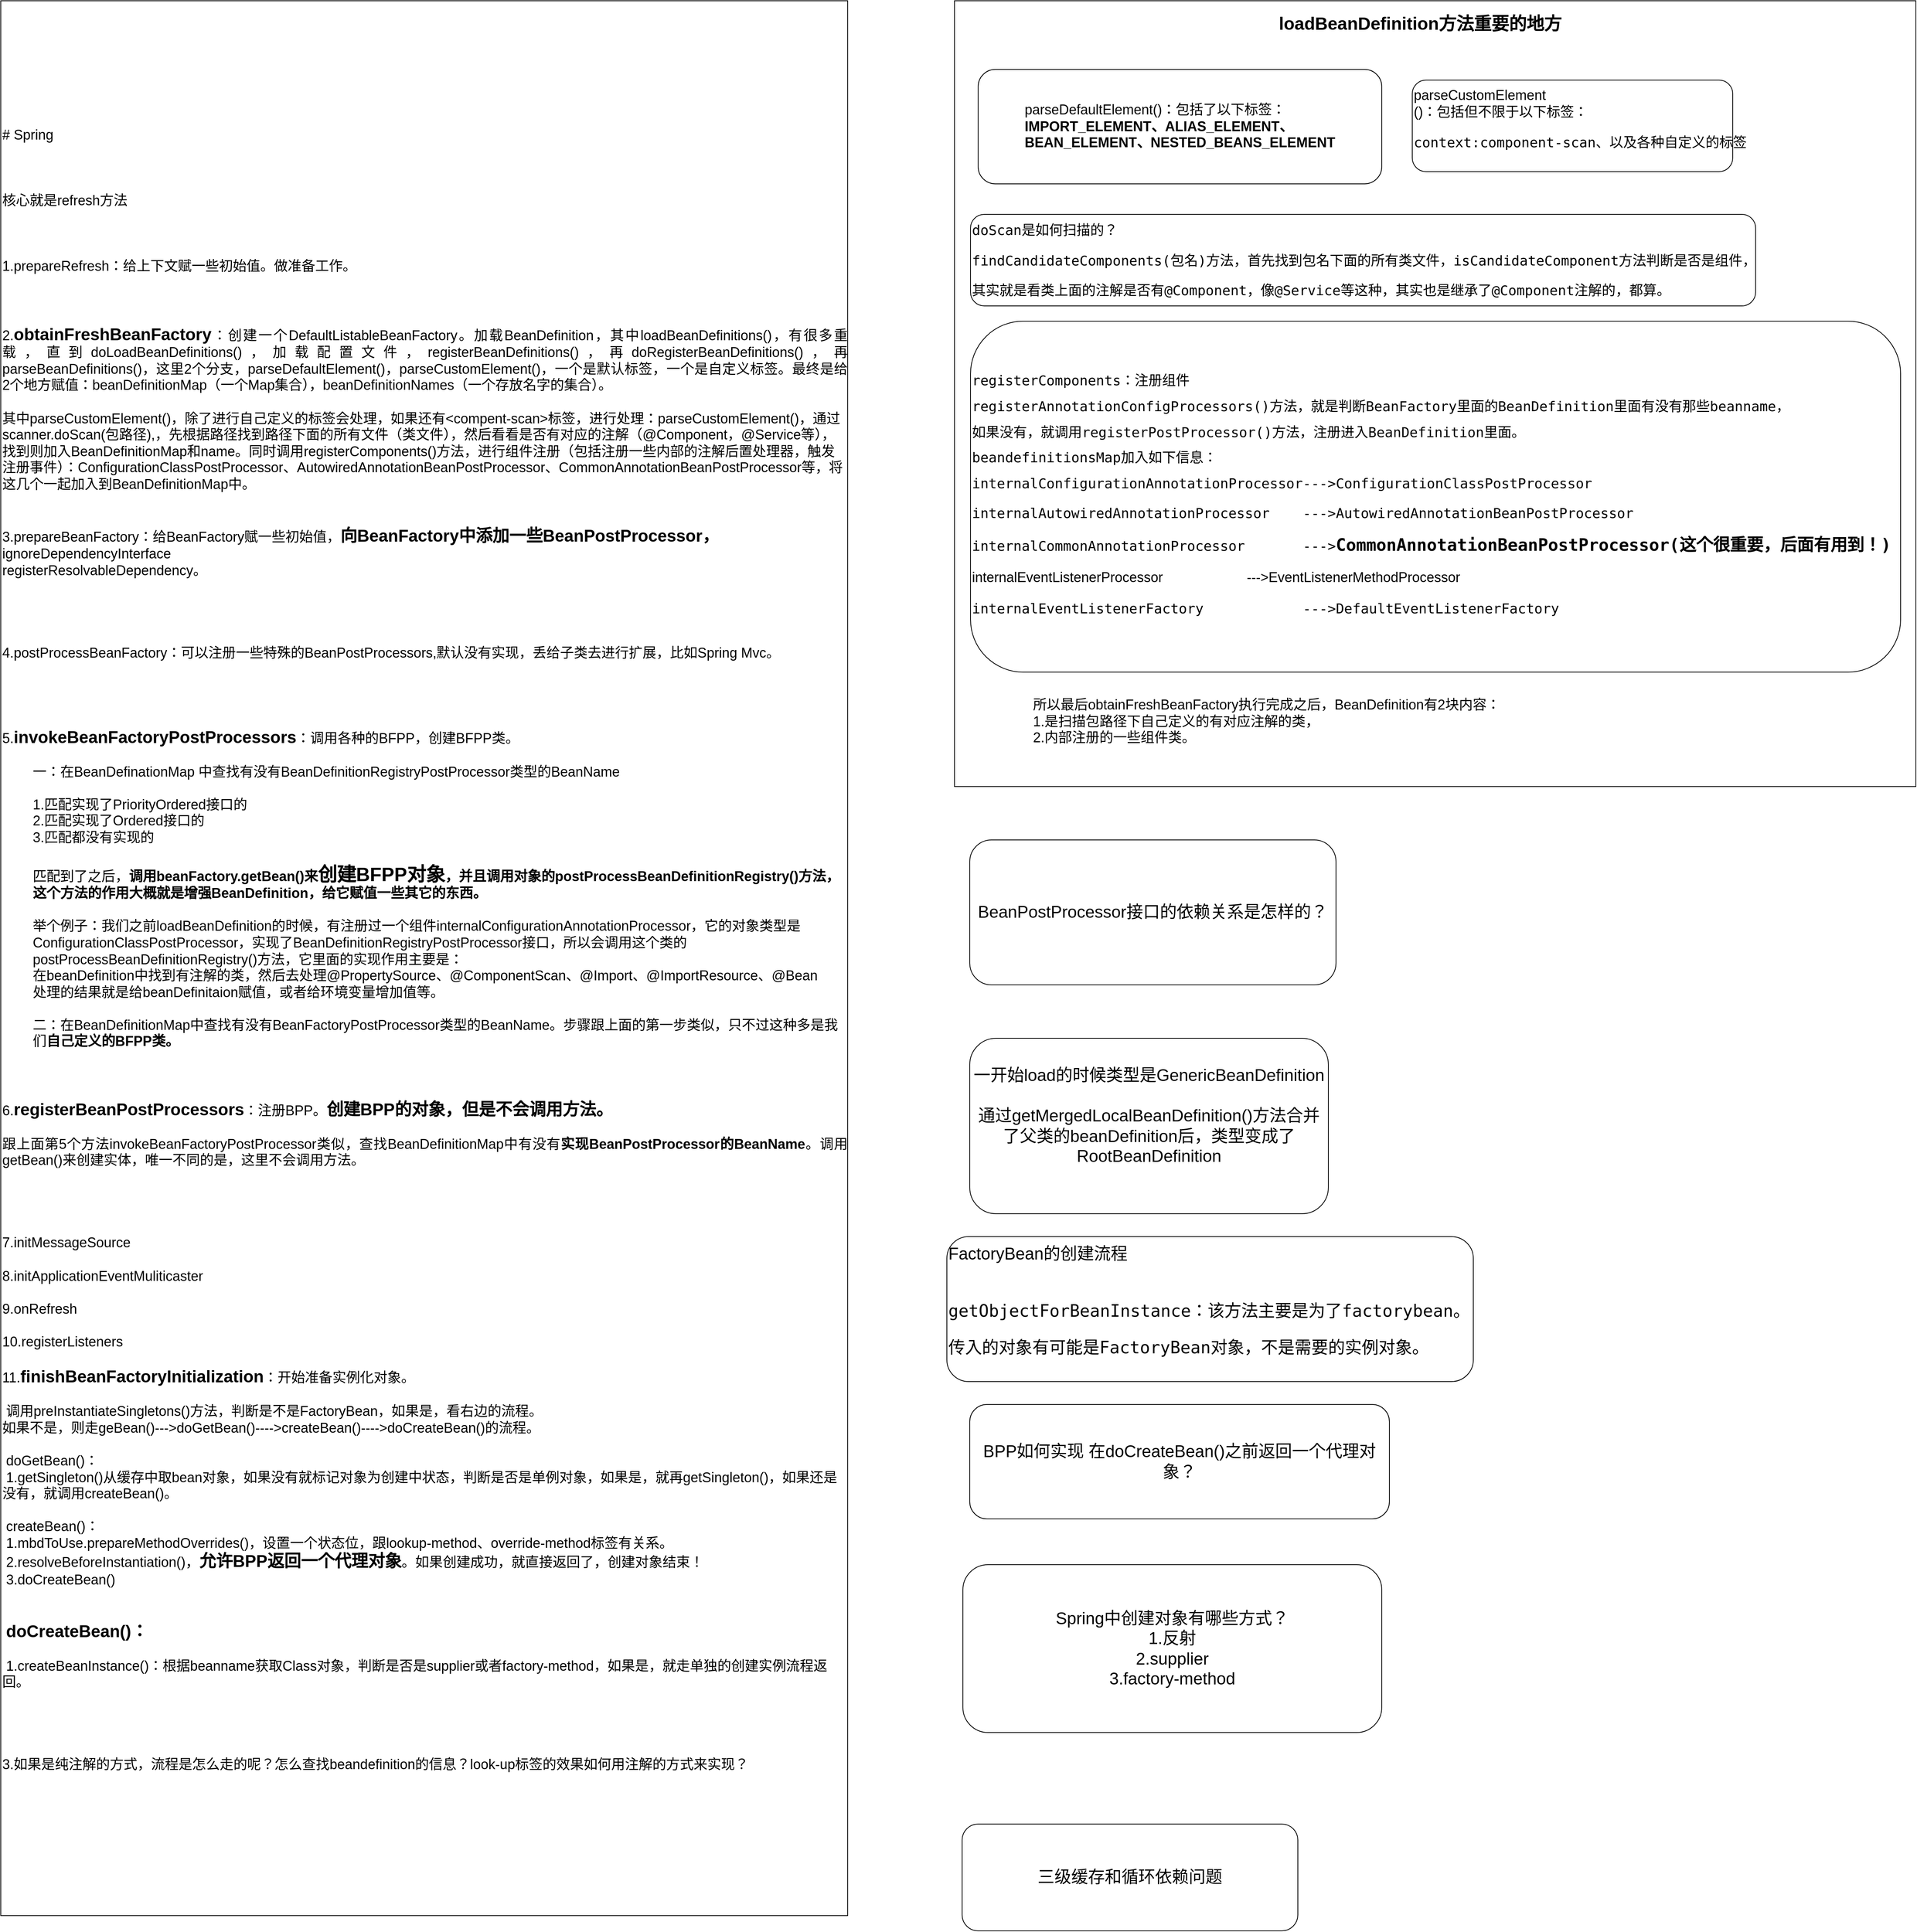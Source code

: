 <mxfile version="21.0.10" type="github">
  <diagram name="第 1 页" id="j0T0W_XY4i96COsHRtta">
    <mxGraphModel dx="2049" dy="1091" grid="1" gridSize="10" guides="1" tooltips="1" connect="1" arrows="1" fold="1" page="1" pageScale="1" pageWidth="827" pageHeight="1169" math="0" shadow="0">
      <root>
        <mxCell id="0" />
        <mxCell id="1" parent="0" />
        <mxCell id="gD5YT0Y3-eSmoMF3_J99-2" value="一开始load的时候类型是GenericBeanDefinition&lt;br&gt;&lt;br&gt;通过getMergedLocalBeanDefinition()方法合并了父类的beanDefinition后，类型变成了RootBeanDefinition&lt;br&gt;&lt;br&gt;" style="rounded=1;whiteSpace=wrap;html=1;fontSize=22;" parent="1" vertex="1">
          <mxGeometry x="1350" y="1780" width="470" height="230" as="geometry" />
        </mxCell>
        <mxCell id="wJDUlHO4tCs9Kh0-4UFC-2" value="" style="rounded=0;whiteSpace=wrap;html=1;" parent="1" vertex="1">
          <mxGeometry x="1330" y="420" width="1260" height="1030" as="geometry" />
        </mxCell>
        <mxCell id="BxTBeL077zcQ3UxvTALr-2" value="&lt;div style=&quot;text-align: justify; border-color: var(--border-color); font-size: 18px;&quot;&gt;&lt;font style=&quot;border-color: var(--border-color);&quot;&gt;# Spring&lt;/font&gt;&lt;/div&gt;&lt;div style=&quot;text-align: justify; border-color: var(--border-color); font-size: 18px;&quot;&gt;&lt;font style=&quot;border-color: var(--border-color);&quot;&gt;&lt;br style=&quot;border-color: var(--border-color);&quot;&gt;&lt;/font&gt;&lt;/div&gt;&lt;div style=&quot;text-align: justify; border-color: var(--border-color); font-size: 18px;&quot;&gt;&lt;font style=&quot;border-color: var(--border-color);&quot;&gt;&lt;br style=&quot;border-color: var(--border-color);&quot;&gt;&lt;/font&gt;&lt;/div&gt;&lt;div style=&quot;text-align: justify; border-color: var(--border-color); font-size: 18px;&quot;&gt;&lt;font style=&quot;border-color: var(--border-color);&quot;&gt;&lt;br style=&quot;border-color: var(--border-color);&quot;&gt;&lt;/font&gt;&lt;/div&gt;&lt;div style=&quot;text-align: justify; border-color: var(--border-color); font-size: 18px;&quot;&gt;&lt;font style=&quot;border-color: var(--border-color);&quot;&gt;核心就是refresh方法&lt;/font&gt;&lt;/div&gt;&lt;div style=&quot;text-align: justify; border-color: var(--border-color); font-size: 18px;&quot;&gt;&lt;font style=&quot;border-color: var(--border-color);&quot;&gt;&lt;br style=&quot;border-color: var(--border-color);&quot;&gt;&lt;/font&gt;&lt;/div&gt;&lt;div style=&quot;text-align: justify; border-color: var(--border-color); font-size: 18px;&quot;&gt;&lt;font style=&quot;border-color: var(--border-color);&quot;&gt;&lt;br style=&quot;border-color: var(--border-color);&quot;&gt;&lt;/font&gt;&lt;/div&gt;&lt;div style=&quot;text-align: justify; border-color: var(--border-color); font-size: 18px;&quot;&gt;&lt;font style=&quot;border-color: var(--border-color);&quot;&gt;&lt;br style=&quot;border-color: var(--border-color);&quot;&gt;&lt;/font&gt;&lt;/div&gt;&lt;div style=&quot;text-align: justify; border-color: var(--border-color); font-size: 18px;&quot;&gt;&lt;font style=&quot;border-color: var(--border-color);&quot;&gt;1.prepareRefresh：给上下文赋一些初始值。做准备工作。&lt;/font&gt;&lt;/div&gt;&lt;div style=&quot;text-align: justify; border-color: var(--border-color); font-size: 18px;&quot;&gt;&lt;font style=&quot;border-color: var(--border-color);&quot;&gt;&lt;br style=&quot;border-color: var(--border-color);&quot;&gt;&lt;/font&gt;&lt;/div&gt;&lt;div style=&quot;text-align: justify; border-color: var(--border-color); font-size: 18px;&quot;&gt;&lt;font style=&quot;border-color: var(--border-color);&quot;&gt;&lt;br style=&quot;border-color: var(--border-color);&quot;&gt;&lt;/font&gt;&lt;/div&gt;&lt;div style=&quot;text-align: justify; border-color: var(--border-color); font-size: 18px;&quot;&gt;&lt;font style=&quot;border-color: var(--border-color);&quot;&gt;&lt;br style=&quot;border-color: var(--border-color);&quot;&gt;&lt;/font&gt;&lt;/div&gt;&lt;div style=&quot;text-align: justify; border-color: var(--border-color);&quot;&gt;&lt;font style=&quot;border-color: var(--border-color);&quot;&gt;&lt;span style=&quot;font-size: 18px;&quot;&gt;2.&lt;/span&gt;&lt;b style=&quot;&quot;&gt;&lt;font style=&quot;font-size: 22px;&quot;&gt;obtainFreshBeanFactory&lt;/font&gt;&lt;/b&gt;&lt;span style=&quot;font-size: 18px;&quot;&gt;：创建一个DefaultListableBeanFactory。加载BeanDefinition，其中loadBeanDefinitions()，有很多重载，直到doLoadBeanDefinitions()，加载配置文件，registerBeanDefinitions()，再doRegisterBeanDefinitions()，再parseBeanDefinitions()，这里2个分支，parseDefaultElement()，parseCustomElement()，一个是默认标签，一个是自定义标签。最终是给2个地方赋值：beanDefinitionMap（一个Map集合），beanDefinitionNames（一个存放名字的集合）。&lt;/span&gt;&lt;/font&gt;&lt;/div&gt;&lt;div style=&quot;text-align: justify; border-color: var(--border-color); font-size: 18px;&quot;&gt;&lt;font style=&quot;border-color: var(--border-color);&quot;&gt;&lt;br style=&quot;border-color: var(--border-color);&quot;&gt;&lt;/font&gt;&lt;/div&gt;&lt;div style=&quot;border-color: var(--border-color); font-size: 18px;&quot;&gt;&lt;font style=&quot;font-size: 18px; border-color: var(--border-color);&quot;&gt;其中parseCustomElement()，除了进行自己定义的标签会处理，如果还有&amp;lt;compent-scan&amp;gt;标签，进行处理：parseCustomElement()，通过&lt;/font&gt;&lt;span style=&quot;font-size: 18px;&quot;&gt;scanner.doScan(包路径),，先根据路径找到路径下面的所有文件（类文件），然后看看是否有对应的注解（@Component，@Service等），找到则加入BeanDefinitionMap和name。同时调用&lt;/span&gt;&lt;span style=&quot;text-align: left;&quot;&gt;&lt;font style=&quot;font-size: 18px;&quot;&gt;registerComponents()方法，进行&lt;/font&gt;&lt;/span&gt;&lt;font style=&quot;font-size: 18px;&quot;&gt;组件注册（包括注册一些内部的注解后置处理器，触发注册事件）：&lt;/font&gt;ConfigurationClassPostProcessor、AutowiredAnnotationBeanPostProcessor、CommonAnnotationBeanPostProcessor等，将这几个一起加入到BeanDefinitionMap中。&lt;/div&gt;&lt;div style=&quot;border-color: var(--border-color); font-size: 18px;&quot;&gt;&lt;br&gt;&lt;/div&gt;&lt;div style=&quot;border-color: var(--border-color); font-size: 18px;&quot;&gt;&lt;br&gt;&lt;/div&gt;&lt;div style=&quot;border-color: var(--border-color);&quot;&gt;&lt;span style=&quot;font-size: 18px;&quot;&gt;3.&lt;/span&gt;&lt;font style=&quot;&quot;&gt;&lt;span style=&quot;font-size: 18px;&quot;&gt;prepareBeanFactory：给BeanFactory赋一些初始值，&lt;/span&gt;&lt;b style=&quot;&quot;&gt;&lt;font style=&quot;font-size: 22px;&quot;&gt;向BeanFactory中添加一些BeanPostProcessor，&lt;/font&gt;&lt;/b&gt;&lt;/font&gt;&lt;span style=&quot;font-size: 18px;&quot;&gt;ignoreDependencyInterface&lt;/span&gt;&lt;/div&gt;&lt;div style=&quot;border-color: var(--border-color); font-size: 18px;&quot;&gt;&lt;span style=&quot;&quot;&gt; &lt;/span&gt;&lt;span style=&quot;&quot;&gt; &lt;/span&gt;&lt;span style=&quot;&quot;&gt; &lt;/span&gt;&lt;span style=&quot;&quot;&gt; &lt;/span&gt;&lt;span style=&quot;&quot;&gt; &lt;/span&gt;&lt;span style=&quot;&quot;&gt; &lt;/span&gt;&lt;span style=&quot;&quot;&gt; &lt;/span&gt;&lt;span style=&quot;&quot;&gt; &lt;/span&gt;&lt;span style=&quot;&quot;&gt; &lt;/span&gt;&lt;span style=&quot;&quot;&gt; &lt;/span&gt;registerResolvableDependency。&lt;br&gt;&lt;/div&gt;&lt;div style=&quot;border-color: var(--border-color); font-size: 18px;&quot;&gt;&lt;font style=&quot;font-size: 18px;&quot;&gt;&lt;br&gt;&lt;/font&gt;&lt;/div&gt;&lt;div style=&quot;border-color: var(--border-color); font-size: 18px;&quot;&gt;&lt;font style=&quot;font-size: 18px;&quot;&gt;&lt;br&gt;&lt;/font&gt;&lt;/div&gt;&lt;div style=&quot;border-color: var(--border-color); font-size: 18px;&quot;&gt;&lt;font style=&quot;font-size: 18px;&quot;&gt;&lt;br&gt;&lt;/font&gt;&lt;/div&gt;&lt;div style=&quot;border-color: var(--border-color); font-size: 18px;&quot;&gt;&lt;font style=&quot;font-size: 18px;&quot;&gt;&lt;br&gt;&lt;/font&gt;&lt;/div&gt;&lt;div style=&quot;border-color: var(--border-color); font-size: 18px;&quot;&gt;&lt;font style=&quot;font-size: 18px;&quot;&gt;4.postProcessBeanFactory：可以注册一些特殊的BeanPostProcessors,默认没有实现，丢给子类去进行扩展，比如Spring Mvc。&lt;/font&gt;&lt;/div&gt;&lt;div style=&quot;border-color: var(--border-color); font-size: 18px;&quot;&gt;&lt;font style=&quot;font-size: 18px;&quot;&gt;&lt;br&gt;&lt;/font&gt;&lt;/div&gt;&lt;div style=&quot;border-color: var(--border-color); font-size: 18px;&quot;&gt;&lt;font style=&quot;font-size: 18px;&quot;&gt;&lt;br&gt;&lt;/font&gt;&lt;/div&gt;&lt;div style=&quot;border-color: var(--border-color); font-size: 18px;&quot;&gt;&lt;font style=&quot;font-size: 18px;&quot;&gt;&lt;br&gt;&lt;/font&gt;&lt;/div&gt;&lt;div style=&quot;border-color: var(--border-color); font-size: 18px;&quot;&gt;&lt;font style=&quot;font-size: 18px;&quot;&gt;&lt;br&gt;&lt;/font&gt;&lt;/div&gt;&lt;div style=&quot;border-color: var(--border-color);&quot;&gt;&lt;font style=&quot;&quot;&gt;&lt;span style=&quot;font-size: 18px;&quot;&gt;5.&lt;/span&gt;&lt;b style=&quot;&quot;&gt;&lt;font style=&quot;font-size: 22px;&quot;&gt;invokeBeanFactoryPostProcessors&lt;/font&gt;&lt;/b&gt;&lt;span style=&quot;font-size: 18px;&quot;&gt;：调用各种的BFPP，创建BFPP类。&lt;/span&gt;&lt;/font&gt;&lt;/div&gt;&lt;div style=&quot;border-color: var(--border-color); font-size: 18px;&quot;&gt;&lt;font style=&quot;font-size: 18px;&quot;&gt;&lt;br&gt;&lt;/font&gt;&lt;/div&gt;&lt;blockquote style=&quot;margin: 0 0 0 40px; border: none; padding: 0px;&quot;&gt;&lt;div style=&quot;border-color: var(--border-color); font-size: 18px;&quot;&gt;&lt;font style=&quot;font-size: 18px;&quot;&gt;一：在BeanDefinationMap 中查找有没有BeanDefinitionRegistryPostProcessor类型的BeanName&lt;/font&gt;&lt;/div&gt;&lt;div style=&quot;border-color: var(--border-color); font-size: 18px;&quot;&gt;&lt;font style=&quot;font-size: 18px;&quot;&gt;&lt;br&gt;&lt;/font&gt;&lt;/div&gt;&lt;div style=&quot;border-color: var(--border-color); font-size: 18px;&quot;&gt;&lt;font style=&quot;font-size: 18px;&quot;&gt;1.匹配实现了&lt;/font&gt;PriorityOrdered接口的&lt;/div&gt;&lt;div style=&quot;border-color: var(--border-color); font-size: 18px;&quot;&gt;2.匹配实现了Ordered接口的&lt;/div&gt;&lt;div style=&quot;border-color: var(--border-color); font-size: 18px;&quot;&gt;3.匹配都没有实现的&lt;/div&gt;&lt;div style=&quot;border-color: var(--border-color); font-size: 18px;&quot;&gt;&lt;br&gt;&lt;/div&gt;&lt;div style=&quot;border-color: var(--border-color);&quot;&gt;&lt;span style=&quot;font-size: 18px;&quot;&gt;匹配到了之后，&lt;/span&gt;&lt;b style=&quot;&quot;&gt;&lt;span style=&quot;font-size: 18px;&quot;&gt;调用beanFactory.getBean()来&lt;/span&gt;&lt;font style=&quot;font-size: 25px;&quot;&gt;创建BFPP对象&lt;/font&gt;&lt;span style=&quot;font-size: 18px;&quot;&gt;，并且调用对象的postProcessBeanDefinitionRegistry()方法，这个方法的作用大概就是增强BeanDefinition，给它赋值一些其它的东西。&lt;/span&gt;&lt;/b&gt;&lt;/div&gt;&lt;div style=&quot;border-color: var(--border-color); font-size: 18px;&quot;&gt;&lt;font style=&quot;font-size: 18px;&quot;&gt;&lt;br&gt;&lt;/font&gt;&lt;/div&gt;&lt;div style=&quot;border-color: var(--border-color); font-size: 18px;&quot;&gt;&lt;font style=&quot;font-size: 18px;&quot;&gt;举个例子：我们之前loadBeanDefinition的时候，有注册过一个组件&lt;/font&gt;internalConfigurationAnnotationProcessor，它的对象类型是ConfigurationClassPostProcessor，实现了BeanDefinitionRegistryPostProcessor接口，所以会调用这个类的postProcessBeanDefinitionRegistry()方法，它里面的实现作用主要是：&lt;/div&gt;&lt;div style=&quot;border-color: var(--border-color); font-size: 18px;&quot;&gt;在beanDefinition中找到有注解的类，然后去处理@PropertySource、@ComponentScan、@Import、@ImportResource、@Bean&lt;/div&gt;&lt;div style=&quot;border-color: var(--border-color); font-size: 18px;&quot;&gt;处理的结果就是给beanDefinitaion赋值，或者给环境变量增加值等。&lt;/div&gt;&lt;div style=&quot;border-color: var(--border-color); font-size: 18px;&quot;&gt;&lt;br&gt;&lt;/div&gt;&lt;div style=&quot;border-color: var(--border-color); font-size: 18px;&quot;&gt;二：在BeanDefinitionMap中查找有没有BeanFactoryPostProcessor类型的BeanName。步骤跟上面的第一步类似，只不过这种多是我们&lt;b&gt;自己定义的BFPP类。&lt;/b&gt;&lt;/div&gt;&lt;/blockquote&gt;&lt;div style=&quot;border-color: var(--border-color); font-size: 18px;&quot;&gt;&lt;br&gt;&lt;/div&gt;&lt;div style=&quot;text-align: justify; border-color: var(--border-color); font-size: 18px;&quot;&gt;&lt;font style=&quot;border-color: var(--border-color);&quot;&gt;&lt;br style=&quot;border-color: var(--border-color);&quot;&gt;&lt;/font&gt;&lt;/div&gt;&lt;div style=&quot;text-align: justify; border-color: var(--border-color); font-size: 18px;&quot;&gt;&lt;font style=&quot;border-color: var(--border-color);&quot;&gt;&lt;br&gt;&lt;/font&gt;&lt;/div&gt;&lt;div style=&quot;text-align: justify; border-color: var(--border-color);&quot;&gt;&lt;font style=&quot;font-size: 18px; border-color: var(--border-color);&quot;&gt;6.&lt;/font&gt;&lt;b style=&quot;&quot;&gt;&lt;font style=&quot;font-size: 22px;&quot;&gt;registerBeanPostProcessors&lt;/font&gt;&lt;/b&gt;&lt;span style=&quot;font-size: 18px;&quot;&gt;：注册BPP。&lt;/span&gt;&lt;b style=&quot;&quot;&gt;&lt;font style=&quot;font-size: 22px;&quot;&gt;创建BPP的对象，但是不会调用方法。&lt;/font&gt;&lt;/b&gt;&lt;/div&gt;&lt;div style=&quot;text-align: justify; border-color: var(--border-color); font-size: 18px;&quot;&gt;&lt;span style=&quot;&quot;&gt; &lt;/span&gt;&lt;br&gt;&lt;/div&gt;&lt;div style=&quot;text-align: justify; border-color: var(--border-color); font-size: 18px;&quot;&gt;&lt;span style=&quot;&quot;&gt; &lt;/span&gt;&lt;span style=&quot;&quot;&gt; &lt;/span&gt;跟上面第5个方法invokeBeanFactoryPostProcessor类似，查找BeanDefinitionMap中有没有&lt;b&gt;实现BeanPostProcessor的BeanName&lt;/b&gt;。调用getBean()来创建实体，唯一不同的是，这里不会调用方法。&lt;br&gt;&lt;/div&gt;&lt;div style=&quot;text-align: justify; border-color: var(--border-color); font-size: 18px;&quot;&gt;&lt;br&gt;&lt;/div&gt;&lt;div style=&quot;text-align: justify; border-color: var(--border-color); font-size: 18px;&quot;&gt;&lt;br&gt;&lt;/div&gt;&lt;div style=&quot;text-align: justify; border-color: var(--border-color); font-size: 18px;&quot;&gt;&lt;br&gt;&lt;/div&gt;&lt;div style=&quot;text-align: justify; border-color: var(--border-color); font-size: 18px;&quot;&gt;&lt;br&gt;&lt;/div&gt;&lt;div style=&quot;border-color: var(--border-color);&quot;&gt;&lt;span style=&quot;font-size: 18px;&quot;&gt;7.&lt;/span&gt;&lt;span style=&quot;text-align: left;&quot;&gt;&lt;font style=&quot;font-size: 18px;&quot;&gt;initMessageSource&lt;/font&gt;&lt;/span&gt;&lt;/div&gt;&lt;div style=&quot;border-color: var(--border-color);&quot;&gt;&lt;span style=&quot;text-align: left;&quot;&gt;&lt;font style=&quot;font-size: 18px;&quot;&gt;&lt;br&gt;&lt;/font&gt;&lt;/span&gt;&lt;/div&gt;&lt;div style=&quot;border-color: var(--border-color);&quot;&gt;&lt;span style=&quot;text-align: left;&quot;&gt;&lt;font style=&quot;font-size: 18px;&quot;&gt;8.initApplicationEventMuliticaster&lt;/font&gt;&lt;/span&gt;&lt;/div&gt;&lt;div style=&quot;border-color: var(--border-color);&quot;&gt;&lt;span style=&quot;text-align: left;&quot;&gt;&lt;font style=&quot;font-size: 18px;&quot;&gt;&lt;br&gt;&lt;/font&gt;&lt;/span&gt;&lt;/div&gt;&lt;div style=&quot;border-color: var(--border-color);&quot;&gt;&lt;span style=&quot;text-align: left;&quot;&gt;&lt;font style=&quot;font-size: 18px;&quot;&gt;9.onRefresh&lt;/font&gt;&lt;/span&gt;&lt;/div&gt;&lt;div style=&quot;border-color: var(--border-color);&quot;&gt;&lt;span style=&quot;text-align: left;&quot;&gt;&lt;font style=&quot;font-size: 18px;&quot;&gt;&lt;br&gt;&lt;/font&gt;&lt;/span&gt;&lt;/div&gt;&lt;div style=&quot;border-color: var(--border-color);&quot;&gt;&lt;span style=&quot;text-align: left;&quot;&gt;&lt;font style=&quot;font-size: 18px;&quot;&gt;10.registerListeners&lt;/font&gt;&lt;/span&gt;&lt;/div&gt;&lt;div style=&quot;border-color: var(--border-color);&quot;&gt;&lt;span style=&quot;text-align: left;&quot;&gt;&lt;font style=&quot;font-size: 18px;&quot;&gt;&lt;br&gt;&lt;/font&gt;&lt;/span&gt;&lt;/div&gt;&lt;div style=&quot;border-color: var(--border-color);&quot;&gt;&lt;span style=&quot;text-align: left;&quot;&gt;&lt;font style=&quot;&quot;&gt;&lt;span style=&quot;font-size: 18px;&quot;&gt;11.&lt;/span&gt;&lt;b style=&quot;&quot;&gt;&lt;font style=&quot;font-size: 22px;&quot;&gt;finishBeanFactoryInitialization&lt;/font&gt;&lt;/b&gt;&lt;span style=&quot;font-size: 18px;&quot;&gt;：开始准备实例化对象。&lt;/span&gt;&lt;/font&gt;&lt;/span&gt;&lt;/div&gt;&lt;div style=&quot;border-color: var(--border-color);&quot;&gt;&lt;span style=&quot;text-align: left;&quot;&gt;&lt;font style=&quot;&quot;&gt;&lt;span style=&quot;font-size: 18px;&quot;&gt;&lt;br&gt;&lt;/span&gt;&lt;/font&gt;&lt;/span&gt;&lt;/div&gt;&lt;div style=&quot;border-color: var(--border-color);&quot;&gt;&lt;span style=&quot;text-align: left;&quot;&gt;&lt;font style=&quot;&quot;&gt;&lt;span style=&quot;font-size: 18px;&quot;&gt;&lt;span style=&quot;&quot;&gt; &lt;/span&gt;&lt;span style=&quot;white-space: pre;&quot;&gt; &lt;/span&gt;调用preInstantiateSingletons()方法，判断是不是FactoryBean，如果是，看右边的流程。&lt;br&gt;&lt;/span&gt;&lt;/font&gt;&lt;/span&gt;&lt;/div&gt;&lt;div style=&quot;border-color: var(--border-color);&quot;&gt;&lt;span style=&quot;text-align: left;&quot;&gt;&lt;font style=&quot;&quot;&gt;&lt;span style=&quot;font-size: 18px;&quot;&gt;&lt;span style=&quot;&quot;&gt; &lt;/span&gt;如果不是，则走geBean()---&amp;gt;doGetBean()----&amp;gt;createBean()----&amp;gt;doCreateBean()的流程。&lt;br&gt;&lt;/span&gt;&lt;/font&gt;&lt;/span&gt;&lt;/div&gt;&lt;div style=&quot;border-color: var(--border-color);&quot;&gt;&lt;span style=&quot;text-align: left;&quot;&gt;&lt;font style=&quot;&quot;&gt;&lt;span style=&quot;font-size: 18px;&quot;&gt;&lt;br&gt;&lt;/span&gt;&lt;/font&gt;&lt;/span&gt;&lt;/div&gt;&lt;div style=&quot;border-color: var(--border-color);&quot;&gt;&lt;span style=&quot;text-align: left;&quot;&gt;&lt;font style=&quot;&quot;&gt;&lt;span style=&quot;font-size: 18px;&quot;&gt;&lt;span style=&quot;&quot;&gt; &lt;/span&gt;&lt;span style=&quot;white-space: pre;&quot;&gt; &lt;/span&gt;doGetBean()：&lt;br&gt;&lt;/span&gt;&lt;/font&gt;&lt;/span&gt;&lt;/div&gt;&lt;div style=&quot;border-color: var(--border-color);&quot;&gt;&lt;span style=&quot;text-align: left;&quot;&gt;&lt;font style=&quot;&quot;&gt;&lt;span style=&quot;font-size: 18px;&quot;&gt;&lt;span style=&quot;&quot;&gt; &lt;/span&gt;&lt;span style=&quot;white-space: pre;&quot;&gt; &lt;/span&gt;1.getSingleton()从缓存中取bean对象，如果没有就标记对象为创建中状态，判断是否是单例对象，如果是，就再getSingleton()，如果还是没有，就调用createBean()。&lt;br&gt;&lt;/span&gt;&lt;/font&gt;&lt;/span&gt;&lt;/div&gt;&lt;div style=&quot;border-color: var(--border-color);&quot;&gt;&lt;span style=&quot;text-align: left;&quot;&gt;&lt;font style=&quot;&quot;&gt;&lt;span style=&quot;font-size: 18px;&quot;&gt;&lt;br&gt;&lt;/span&gt;&lt;/font&gt;&lt;/span&gt;&lt;/div&gt;&lt;div style=&quot;border-color: var(--border-color);&quot;&gt;&lt;span style=&quot;text-align: left;&quot;&gt;&lt;font style=&quot;&quot;&gt;&lt;span style=&quot;font-size: 18px;&quot;&gt;&lt;span style=&quot;white-space: pre;&quot;&gt; &lt;/span&gt;createBean()：&lt;br&gt;&lt;/span&gt;&lt;/font&gt;&lt;/span&gt;&lt;/div&gt;&lt;div style=&quot;border-color: var(--border-color);&quot;&gt;&lt;span style=&quot;text-align: left;&quot;&gt;&lt;font style=&quot;&quot;&gt;&lt;span style=&quot;font-size: 18px;&quot;&gt;&lt;span style=&quot;white-space: pre;&quot;&gt; &lt;/span&gt;1.mbdToUse.prepareMethodOverrides()，设置一个状态位，跟lookup-method、override-method标签有关系。&lt;br&gt;&lt;/span&gt;&lt;/font&gt;&lt;/span&gt;&lt;/div&gt;&lt;div style=&quot;border-color: var(--border-color);&quot;&gt;&lt;span style=&quot;text-align: left;&quot;&gt;&lt;font style=&quot;&quot;&gt;&lt;span style=&quot;font-size: 18px; white-space: pre;&quot;&gt; &lt;/span&gt;&lt;span style=&quot;font-size: 18px;&quot;&gt;2.resolveBeforeInstantiation()，&lt;/span&gt;&lt;b style=&quot;&quot;&gt;&lt;font style=&quot;font-size: 22px;&quot;&gt;允许BPP返回一个代理对象&lt;/font&gt;&lt;/b&gt;&lt;span style=&quot;font-size: 18px;&quot;&gt;。如果创建成功，就直接返回了，创建对象结束！&lt;/span&gt;&lt;br&gt;&lt;/font&gt;&lt;/span&gt;&lt;/div&gt;&lt;div style=&quot;border-color: var(--border-color);&quot;&gt;&lt;span style=&quot;text-align: left;&quot;&gt;&lt;font style=&quot;&quot;&gt;&lt;span style=&quot;font-size: 18px;&quot;&gt;&lt;span style=&quot;white-space: pre;&quot;&gt; &lt;/span&gt;3.doCreateBean()&lt;br&gt;&lt;/span&gt;&lt;/font&gt;&lt;/span&gt;&lt;/div&gt;&lt;div style=&quot;border-color: var(--border-color);&quot;&gt;&lt;span style=&quot;text-align: left;&quot;&gt;&lt;font style=&quot;&quot;&gt;&lt;span style=&quot;font-size: 18px;&quot;&gt;&lt;br&gt;&lt;/span&gt;&lt;/font&gt;&lt;/span&gt;&lt;/div&gt;&lt;div style=&quot;border-color: var(--border-color);&quot;&gt;&lt;span style=&quot;text-align: left;&quot;&gt;&lt;font style=&quot;&quot;&gt;&lt;span style=&quot;font-size: 18px;&quot;&gt;&lt;br&gt;&lt;/span&gt;&lt;/font&gt;&lt;/span&gt;&lt;/div&gt;&lt;div style=&quot;border-color: var(--border-color);&quot;&gt;&lt;span style=&quot;text-align: left;&quot;&gt;&lt;font style=&quot;&quot;&gt;&lt;span style=&quot;font-size: 18px; white-space: pre;&quot;&gt; &lt;/span&gt;&lt;b style=&quot;&quot;&gt;&lt;font style=&quot;font-size: 22px;&quot;&gt;doCreateBean()：&lt;/font&gt;&lt;/b&gt;&lt;br&gt;&lt;/font&gt;&lt;/span&gt;&lt;/div&gt;&lt;div style=&quot;border-color: var(--border-color);&quot;&gt;&lt;span style=&quot;text-align: left;&quot;&gt;&lt;font style=&quot;&quot;&gt;&lt;span style=&quot;font-size: 18px;&quot;&gt;&lt;br&gt;&lt;/span&gt;&lt;/font&gt;&lt;/span&gt;&lt;/div&gt;&lt;div style=&quot;border-color: var(--border-color);&quot;&gt;&lt;span style=&quot;text-align: left;&quot;&gt;&lt;font style=&quot;&quot;&gt;&lt;span style=&quot;font-size: 18px;&quot;&gt;&lt;span style=&quot;white-space: pre;&quot;&gt; &lt;/span&gt;1.createBeanInstance()：根据beanname获取Class对象，判断是否是supplier或者factory-method，如果是，就走单独的创建实例流程返回。&lt;br&gt;&lt;/span&gt;&lt;/font&gt;&lt;/span&gt;&lt;/div&gt;&lt;div style=&quot;text-align: justify; border-color: var(--border-color); font-size: 18px;&quot;&gt;&lt;font style=&quot;border-color: var(--border-color);&quot;&gt;&lt;br&gt;&lt;/font&gt;&lt;/div&gt;&lt;div style=&quot;text-align: justify; border-color: var(--border-color); font-size: 18px;&quot;&gt;&lt;font style=&quot;border-color: var(--border-color);&quot;&gt;&lt;br style=&quot;border-color: var(--border-color);&quot;&gt;&lt;/font&gt;&lt;/div&gt;&lt;div style=&quot;text-align: justify; border-color: var(--border-color); font-size: 18px;&quot;&gt;&lt;font style=&quot;border-color: var(--border-color);&quot;&gt;&lt;br style=&quot;border-color: var(--border-color);&quot;&gt;&lt;/font&gt;&lt;/div&gt;&lt;div style=&quot;text-align: justify; border-color: var(--border-color); font-size: 18px;&quot;&gt;&lt;font style=&quot;border-color: var(--border-color);&quot;&gt;&lt;br style=&quot;border-color: var(--border-color);&quot;&gt;&lt;/font&gt;&lt;/div&gt;&lt;div style=&quot;text-align: justify; border-color: var(--border-color); font-size: 18px;&quot;&gt;&lt;font style=&quot;border-color: var(--border-color);&quot;&gt;3.如果是纯注解的方式，流程是怎么走的呢？怎么查找beandefinition的信息？look-up标签的效果如何用注解的方式来实现？&lt;/font&gt;&lt;/div&gt;&lt;div style=&quot;text-align: justify; border-color: var(--border-color); font-size: 18px;&quot;&gt;&lt;br style=&quot;border-color: var(--border-color);&quot;&gt;&lt;/div&gt;" style="rounded=0;whiteSpace=wrap;html=1;align=left;" parent="1" vertex="1">
          <mxGeometry x="80" y="420" width="1110" height="2510" as="geometry" />
        </mxCell>
        <mxCell id="3Tz9ayiB8aLOj15XIJGB-1" value="&lt;div style=&quot;text-align: left;&quot;&gt;&lt;span style=&quot;font-size: 18px; background-color: initial;&quot;&gt;parseDefaultElement()：包括了以下标签：&lt;/span&gt;&lt;/div&gt;&lt;div style=&quot;text-align: left;&quot;&gt;&lt;b&gt;&lt;span style=&quot;font-size: 18px; background-color: initial;&quot;&gt;IMPORT_ELEMENT、&lt;/span&gt;&lt;span style=&quot;font-size: 18px; background-color: initial;&quot;&gt;ALIAS_ELEMENT、&lt;/span&gt;&lt;/b&gt;&lt;/div&gt;&lt;div style=&quot;text-align: left;&quot;&gt;&lt;b&gt;&lt;span style=&quot;font-size: 18px; background-color: initial;&quot;&gt;BEAN_ELEMENT、&lt;/span&gt;&lt;span style=&quot;font-size: 18px; background-color: initial;&quot;&gt;NESTED_BEANS_ELEMENT&lt;/span&gt;&lt;/b&gt;&lt;/div&gt;" style="rounded=1;whiteSpace=wrap;html=1;" parent="1" vertex="1">
          <mxGeometry x="1361" y="510" width="529" height="150" as="geometry" />
        </mxCell>
        <mxCell id="3Tz9ayiB8aLOj15XIJGB-2" value="&lt;pre style=&quot;font-size: 18px;&quot;&gt;&lt;font style=&quot;font-size: 18px;&quot;&gt;doScan是如何扫描的？&lt;/font&gt;&lt;/pre&gt;&lt;pre style=&quot;font-size: 18px;&quot;&gt;&lt;font style=&quot;font-size: 18px;&quot;&gt;findCandidateComponents(包名)方法，&lt;/font&gt;首先找到包名下面的所有类文件，isCandidateComponent方法判断是否是组件，&lt;/pre&gt;&lt;pre style=&quot;font-size: 18px;&quot;&gt;其实就是看类上面的注解是否有@Component，像@Service等这种，其实也是继承了@Component注解的，都算。&lt;/pre&gt;" style="rounded=1;whiteSpace=wrap;html=1;align=left;" parent="1" vertex="1">
          <mxGeometry x="1351" y="700" width="1029" height="120" as="geometry" />
        </mxCell>
        <mxCell id="3Tz9ayiB8aLOj15XIJGB-3" value="&lt;pre style=&quot;&quot;&gt;&lt;font style=&quot;font-size: 18px;&quot;&gt;registerComponents：注册组件&lt;/font&gt;&lt;/pre&gt;&lt;pre style=&quot;&quot;&gt;&lt;pre style=&quot;&quot;&gt;&lt;font style=&quot;font-size: 18px;&quot;&gt;registerAnnotationConfigProcessors()方法，就是判断BeanFactory里面的BeanDefinition里面有没有那些beanname，&lt;/font&gt;&lt;/pre&gt;&lt;pre style=&quot;&quot;&gt;&lt;font style=&quot;font-size: 18px;&quot;&gt;如果没有，就调用registerPostProcessor()方法，注册进入BeanDefinition里面。&lt;/font&gt;&lt;/pre&gt;&lt;pre style=&quot;&quot;&gt;&lt;font style=&quot;font-size: 18px;&quot;&gt;beandefinitionsMap加入如下信息：&lt;/font&gt;&lt;/pre&gt;&lt;pre style=&quot;&quot;&gt;&lt;font style=&quot;&quot;&gt;&lt;font style=&quot;font-size: 18px;&quot;&gt;internalConfigurationAnnotationProcessor---&amp;gt;ConfigurationClassPostProcessor&lt;/font&gt;&lt;br&gt;&lt;/font&gt;&lt;/pre&gt;&lt;pre style=&quot;&quot;&gt;&lt;pre style=&quot;font-size: 18px;&quot;&gt;&lt;font style=&quot;font-size: 18px;&quot;&gt;internalAutowiredAnnotationProcessor    ---&amp;gt;&lt;/font&gt;&lt;font style=&quot;font-size: 18px;&quot;&gt;AutowiredAnnotationBeanPostProcessor&lt;/font&gt;&lt;span style=&quot;font-size: 13px;&quot;&gt;    &lt;/span&gt;&lt;/pre&gt;&lt;pre style=&quot;&quot;&gt;&lt;pre style=&quot;&quot;&gt;&lt;span style=&quot;font-size: 18px;&quot;&gt;internalCommonAnnotationProcessor       ---&amp;gt;&lt;/span&gt;&lt;b style=&quot;&quot;&gt;&lt;font style=&quot;font-size: 22px;&quot;&gt;CommonAnnotationBeanPostProcessor(这个很重要，后面有用到！)&lt;/font&gt;&lt;/b&gt;&lt;/pre&gt;&lt;pre style=&quot;font-size: 18px;&quot;&gt;&lt;pre style=&quot;&quot;&gt;&lt;span style=&quot;background-color: initial; font-family: Helvetica; white-space: normal;&quot;&gt;internalEventListenerProcessor&amp;nbsp; &amp;nbsp; &amp;nbsp; &amp;nbsp; &amp;nbsp; &amp;nbsp; &amp;nbsp; &amp;nbsp; &amp;nbsp; &amp;nbsp; &amp;nbsp; ---&amp;gt;EventListenerMethodProcessor&lt;/span&gt;&lt;br&gt;&lt;/pre&gt;&lt;pre style=&quot;&quot;&gt;internalEventListenerFactory            ---&amp;gt;DefaultEventListenerFactory&lt;/pre&gt;&lt;/pre&gt;&lt;/pre&gt;&lt;/pre&gt;&lt;/pre&gt;" style="rounded=1;whiteSpace=wrap;html=1;align=left;" parent="1" vertex="1">
          <mxGeometry x="1351" y="840" width="1219" height="460" as="geometry" />
        </mxCell>
        <mxCell id="3Tz9ayiB8aLOj15XIJGB-4" value="&lt;font style=&quot;font-size: 18px;&quot;&gt;parseCustomElement&lt;/font&gt;&lt;div style=&quot;font-size: 18px;&quot;&gt;&lt;font style=&quot;font-size: 18px;&quot;&gt;()：包括但不限于以下标签：&lt;/font&gt;&lt;/div&gt;&lt;div style=&quot;font-size: 18px;&quot;&gt;&lt;pre style=&quot;&quot;&gt;&lt;font style=&quot;font-size: 18px;&quot;&gt;context:component-scan、以及各种自定义的标签&lt;/font&gt;&lt;/pre&gt;&lt;/div&gt;" style="rounded=1;whiteSpace=wrap;html=1;align=left;" parent="1" vertex="1">
          <mxGeometry x="1930" y="524" width="420" height="120" as="geometry" />
        </mxCell>
        <mxCell id="wJDUlHO4tCs9Kh0-4UFC-3" value="&lt;b&gt;loadBeanDefinition方法重要的地方&lt;/b&gt;" style="text;html=1;strokeColor=none;fillColor=none;align=center;verticalAlign=middle;whiteSpace=wrap;rounded=0;fontSize=23;" parent="1" vertex="1">
          <mxGeometry x="1731" y="440" width="419" height="20" as="geometry" />
        </mxCell>
        <mxCell id="wJDUlHO4tCs9Kh0-4UFC-4" value="&lt;font style=&quot;font-size: 18px;&quot;&gt;所以最后obtainFreshBeanFactory执行完成之后，BeanDefinition有2块内容：&lt;br&gt;1.是扫描包路径下自己定义的有对应注解的类，&lt;br&gt;&lt;div style=&quot;&quot;&gt;&lt;span style=&quot;background-color: initial;&quot;&gt;2.内部注册的一些组件类。&lt;/span&gt;&lt;/div&gt;&lt;/font&gt;" style="text;html=1;strokeColor=none;fillColor=none;align=left;verticalAlign=middle;whiteSpace=wrap;rounded=0;" parent="1" vertex="1">
          <mxGeometry x="1431" y="1320" width="680" height="90" as="geometry" />
        </mxCell>
        <mxCell id="gD5YT0Y3-eSmoMF3_J99-1" value="BeanPostProcessor接口的依赖关系是怎样的？" style="rounded=1;whiteSpace=wrap;html=1;fontSize=22;" parent="1" vertex="1">
          <mxGeometry x="1350" y="1520" width="480" height="190" as="geometry" />
        </mxCell>
        <mxCell id="gD5YT0Y3-eSmoMF3_J99-4" value="FactoryBean的创建流程&lt;br&gt;&lt;br&gt;&lt;pre style=&quot;&quot;&gt;getObjectForBeanInstance：该方法主要是为了factorybean。&lt;/pre&gt;&lt;pre style=&quot;&quot;&gt;传入的对象有可能是FactoryBean对象，不是需要的实例对象。&lt;/pre&gt;" style="rounded=1;whiteSpace=wrap;html=1;fontSize=22;align=left;" parent="1" vertex="1">
          <mxGeometry x="1320" y="2040" width="690" height="190" as="geometry" />
        </mxCell>
        <mxCell id="gD5YT0Y3-eSmoMF3_J99-5" value="三级缓存和循环依赖问题&lt;br&gt;" style="rounded=1;whiteSpace=wrap;html=1;fontSize=22;" parent="1" vertex="1">
          <mxGeometry x="1340" y="2810" width="440" height="140" as="geometry" />
        </mxCell>
        <mxCell id="gD5YT0Y3-eSmoMF3_J99-6" value="BPP如何实现 在doCreateBean()之前返回一个代理对象？" style="rounded=1;whiteSpace=wrap;html=1;fontSize=22;" parent="1" vertex="1">
          <mxGeometry x="1350" y="2260" width="550" height="150" as="geometry" />
        </mxCell>
        <mxCell id="gD5YT0Y3-eSmoMF3_J99-7" value="Spring中创建对象有哪些方式？&lt;br&gt;1.反射&lt;br&gt;2.supplier&lt;br&gt;3.factory-method&lt;br&gt;" style="rounded=1;whiteSpace=wrap;html=1;fontSize=22;" parent="1" vertex="1">
          <mxGeometry x="1341" y="2470" width="549" height="220" as="geometry" />
        </mxCell>
      </root>
    </mxGraphModel>
  </diagram>
</mxfile>
